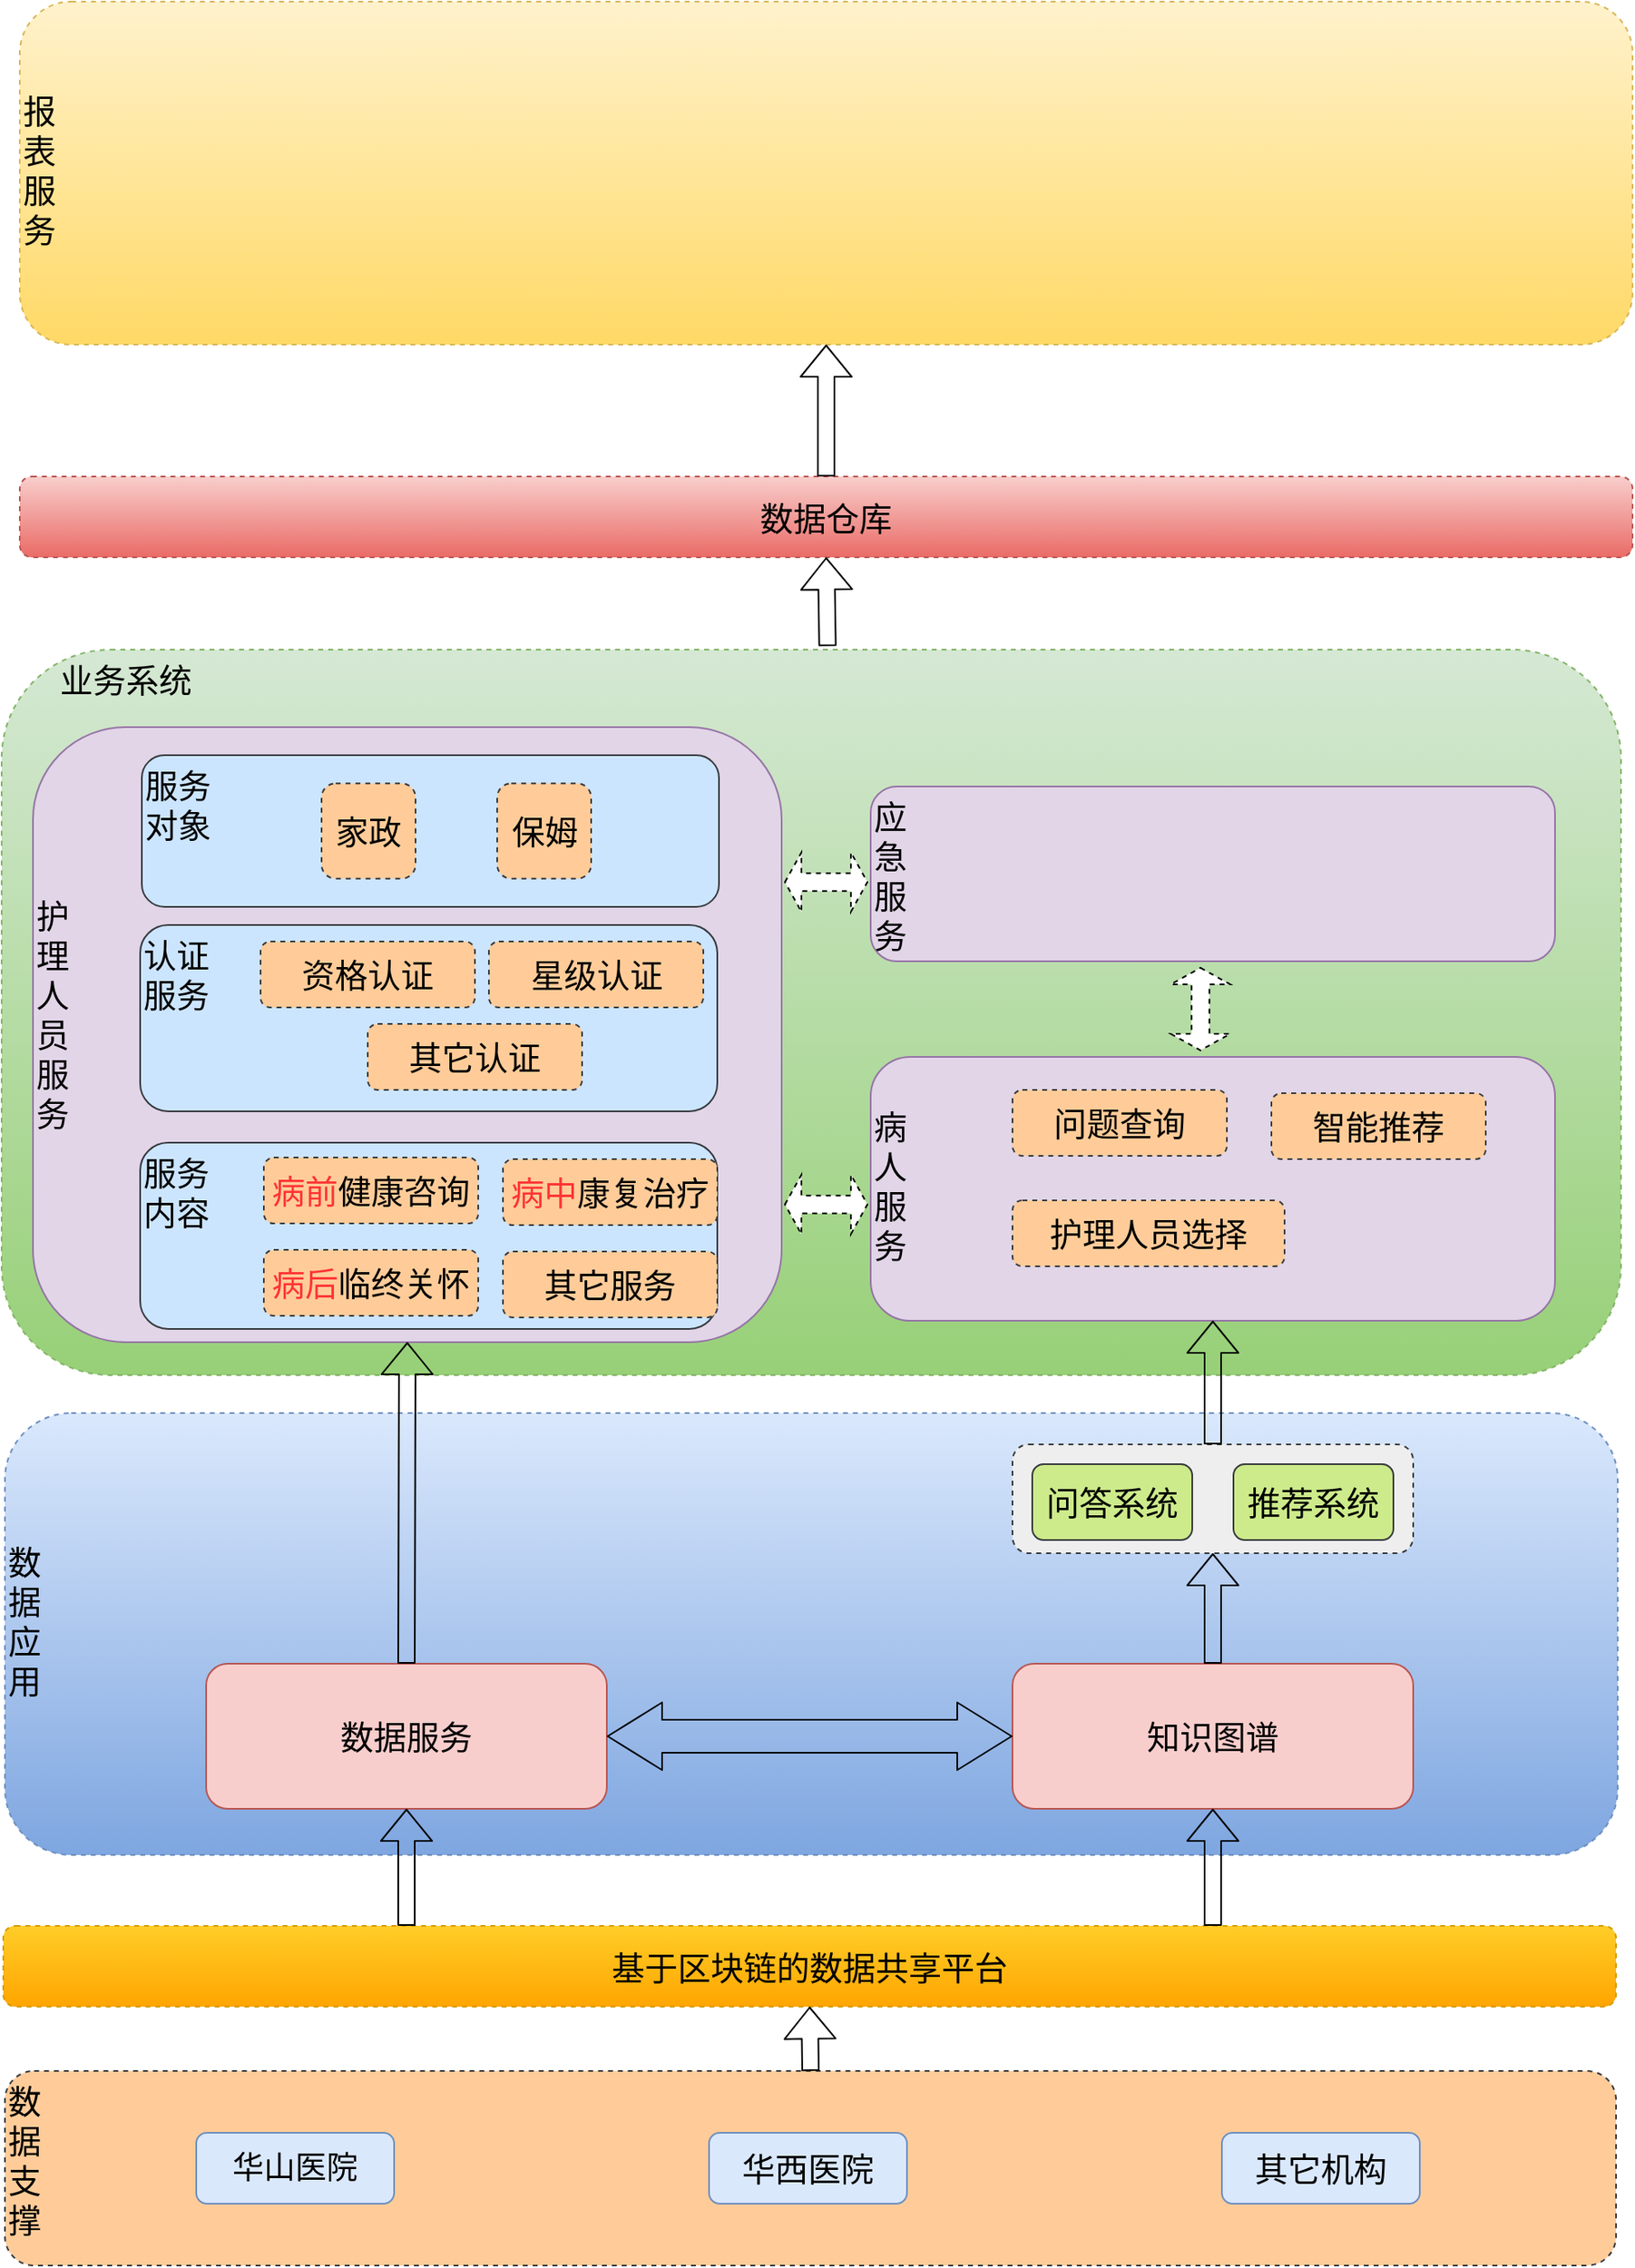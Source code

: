 <mxfile version="12.3.3" type="github" pages="1">
  <diagram name="全功能图" id="74e2e168-ea6b-b213-b513-2b3c1d86103e">
    <mxGraphModel dx="1422" dy="1629" grid="0" gridSize="10" guides="1" tooltips="1" connect="1" arrows="1" fold="1" page="1" pageScale="1" pageWidth="1100" pageHeight="850" background="#ffffff" math="0" shadow="0">
      <root>
        <mxCell id="0"/>
        <mxCell id="1" parent="0"/>
        <mxCell id="UwY7QKzZx5Q3FnEC6iz4-79" value="&amp;nbsp;&amp;nbsp;&amp;nbsp;&amp;nbsp;&amp;nbsp; 业务系统" style="rounded=1;whiteSpace=wrap;html=1;dashed=1;labelBackgroundColor=none;fontSize=20;align=left;gradientColor=#97d077;fillColor=#d5e8d4;strokeColor=#82b366;verticalAlign=top;" vertex="1" parent="1">
          <mxGeometry x="55" y="-164" width="982" height="440" as="geometry"/>
        </mxCell>
        <mxCell id="UwY7QKzZx5Q3FnEC6iz4-20" value="&lt;div&gt;&lt;br&gt;&lt;/div&gt;&lt;div&gt;&lt;br&gt;&lt;/div&gt;&lt;div&gt;&lt;br&gt;&lt;/div&gt;&lt;div&gt;数&lt;/div&gt;&lt;div&gt;据&lt;/div&gt;&lt;div&gt;应&lt;/div&gt;&lt;div&gt;用&lt;/div&gt;" style="rounded=1;whiteSpace=wrap;html=1;labelBackgroundColor=none;fontSize=20;dashed=1;fillColor=#dae8fc;strokeColor=#6c8ebf;verticalAlign=top;align=left;gradientColor=#7ea6e0;" vertex="1" parent="1">
          <mxGeometry x="57" y="299" width="978" height="268" as="geometry"/>
        </mxCell>
        <mxCell id="UwY7QKzZx5Q3FnEC6iz4-1" value="&lt;div&gt;数&lt;/div&gt;&lt;div&gt;据&lt;/div&gt;&lt;div&gt;支&lt;/div&gt;&lt;div&gt;撑&lt;/div&gt;" style="rounded=1;whiteSpace=wrap;html=1;labelBackgroundColor=none;fillColor=#ffcc99;strokeColor=#36393d;dashed=1;verticalAlign=top;align=left;fontSize=20;" vertex="1" parent="1">
          <mxGeometry x="57" y="698" width="977" height="118" as="geometry"/>
        </mxCell>
        <mxCell id="UwY7QKzZx5Q3FnEC6iz4-6" value="" style="group;fontSize=20;" vertex="1" connectable="0" parent="1">
          <mxGeometry x="173" y="735.5" width="742" height="43" as="geometry"/>
        </mxCell>
        <mxCell id="UwY7QKzZx5Q3FnEC6iz4-3" value="华山医院" style="rounded=1;whiteSpace=wrap;html=1;labelBackgroundColor=none;fontSize=19;fillColor=#dae8fc;strokeColor=#6c8ebf;" vertex="1" parent="UwY7QKzZx5Q3FnEC6iz4-6">
          <mxGeometry width="120" height="43" as="geometry"/>
        </mxCell>
        <mxCell id="UwY7QKzZx5Q3FnEC6iz4-4" value="华西医院" style="rounded=1;whiteSpace=wrap;html=1;labelBackgroundColor=none;fontSize=20;fillColor=#dae8fc;strokeColor=#6c8ebf;" vertex="1" parent="UwY7QKzZx5Q3FnEC6iz4-6">
          <mxGeometry x="311" width="120" height="43" as="geometry"/>
        </mxCell>
        <mxCell id="UwY7QKzZx5Q3FnEC6iz4-5" value="其它机构" style="rounded=1;whiteSpace=wrap;html=1;labelBackgroundColor=none;fontSize=20;fillColor=#dae8fc;strokeColor=#6c8ebf;" vertex="1" parent="UwY7QKzZx5Q3FnEC6iz4-6">
          <mxGeometry x="622" width="120" height="43" as="geometry"/>
        </mxCell>
        <mxCell id="UwY7QKzZx5Q3FnEC6iz4-7" value="&lt;font style=&quot;font-size: 20px;&quot;&gt;基于区块链的数据共享平台&lt;br style=&quot;font-size: 20px;&quot;&gt;&lt;/font&gt;" style="rounded=1;whiteSpace=wrap;html=1;labelBackgroundColor=none;fillColor=#ffcd28;strokeColor=#d79b00;fontSize=20;dashed=1;gradientColor=#ffa500;" vertex="1" parent="1">
          <mxGeometry x="56" y="610" width="978" height="49" as="geometry"/>
        </mxCell>
        <mxCell id="UwY7QKzZx5Q3FnEC6iz4-10" value="&lt;font style=&quot;font-size: 20px;&quot;&gt;数据服务&lt;/font&gt;" style="rounded=1;whiteSpace=wrap;html=1;labelBackgroundColor=none;fillColor=#f8cecc;strokeColor=#b85450;fontSize=20;" vertex="1" parent="1">
          <mxGeometry x="179" y="451" width="243" height="88" as="geometry"/>
        </mxCell>
        <mxCell id="UwY7QKzZx5Q3FnEC6iz4-11" value="知识图谱" style="rounded=1;whiteSpace=wrap;html=1;labelBackgroundColor=none;fillColor=#f8cecc;strokeColor=#b85450;fontSize=20;" vertex="1" parent="1">
          <mxGeometry x="668" y="451" width="243" height="88" as="geometry"/>
        </mxCell>
        <mxCell id="UwY7QKzZx5Q3FnEC6iz4-15" value="" style="shape=flexArrow;endArrow=classic;html=1;fontSize=20;entryX=0.5;entryY=1;entryDx=0;entryDy=0;exitX=0.25;exitY=0;exitDx=0;exitDy=0;" edge="1" parent="1" source="UwY7QKzZx5Q3FnEC6iz4-7" target="UwY7QKzZx5Q3FnEC6iz4-10">
          <mxGeometry width="50" height="50" relative="1" as="geometry">
            <mxPoint x="254" y="610" as="sourcePoint"/>
            <mxPoint x="304" y="560" as="targetPoint"/>
          </mxGeometry>
        </mxCell>
        <mxCell id="UwY7QKzZx5Q3FnEC6iz4-16" value="" style="shape=flexArrow;endArrow=classic;html=1;fontSize=20;entryX=0.5;entryY=1;entryDx=0;entryDy=0;exitX=0.75;exitY=0;exitDx=0;exitDy=0;" edge="1" parent="1" source="UwY7QKzZx5Q3FnEC6iz4-7" target="UwY7QKzZx5Q3FnEC6iz4-11">
          <mxGeometry width="50" height="50" relative="1" as="geometry">
            <mxPoint x="53" y="961" as="sourcePoint"/>
            <mxPoint x="103" y="911" as="targetPoint"/>
          </mxGeometry>
        </mxCell>
        <mxCell id="UwY7QKzZx5Q3FnEC6iz4-19" value="" style="shape=flexArrow;endArrow=classic;startArrow=classic;html=1;fontSize=20;entryX=0;entryY=0.5;entryDx=0;entryDy=0;exitX=1;exitY=0.5;exitDx=0;exitDy=0;width=20;startSize=10.67;endSize=10.67;" edge="1" parent="1" source="UwY7QKzZx5Q3FnEC6iz4-10" target="UwY7QKzZx5Q3FnEC6iz4-11">
          <mxGeometry width="50" height="50" relative="1" as="geometry">
            <mxPoint x="342" y="396" as="sourcePoint"/>
            <mxPoint x="392" y="346" as="targetPoint"/>
          </mxGeometry>
        </mxCell>
        <mxCell id="UwY7QKzZx5Q3FnEC6iz4-22" value="" style="shape=flexArrow;endArrow=classic;html=1;fontSize=20;entryX=0.5;entryY=1;entryDx=0;entryDy=0;exitX=0.5;exitY=0;exitDx=0;exitDy=0;" edge="1" parent="1" source="UwY7QKzZx5Q3FnEC6iz4-1" target="UwY7QKzZx5Q3FnEC6iz4-7">
          <mxGeometry width="50" height="50" relative="1" as="geometry">
            <mxPoint x="643.5" y="721" as="sourcePoint"/>
            <mxPoint x="644.5" y="650" as="targetPoint"/>
          </mxGeometry>
        </mxCell>
        <mxCell id="UwY7QKzZx5Q3FnEC6iz4-24" value="&lt;div&gt;&lt;br&gt;&lt;/div&gt;&lt;div&gt;&lt;br&gt;&lt;/div&gt;&lt;div&gt;&lt;br&gt;&lt;/div&gt;&lt;div&gt;&lt;br&gt;&lt;/div&gt;&lt;div&gt;护&lt;/div&gt;&lt;div&gt;理&lt;/div&gt;&lt;div&gt;人&lt;/div&gt;&lt;div&gt;员&lt;/div&gt;&lt;div&gt;服&lt;/div&gt;&lt;div&gt;务&lt;/div&gt;" style="rounded=1;whiteSpace=wrap;html=1;labelBackgroundColor=none;fillColor=#e1d5e7;strokeColor=#9673a6;fontSize=20;verticalAlign=top;align=left;" vertex="1" parent="1">
          <mxGeometry x="74" y="-117" width="454" height="373" as="geometry"/>
        </mxCell>
        <mxCell id="UwY7QKzZx5Q3FnEC6iz4-25" value="&lt;div&gt;&lt;br&gt;&lt;/div&gt;&lt;div&gt;病&lt;/div&gt;&lt;div&gt;人&lt;/div&gt;&lt;div&gt;服&lt;/div&gt;&lt;div&gt;务&lt;/div&gt;" style="rounded=1;whiteSpace=wrap;html=1;labelBackgroundColor=none;fillColor=#e1d5e7;strokeColor=#9673a6;fontSize=20;verticalAlign=top;align=left;" vertex="1" parent="1">
          <mxGeometry x="582" y="83" width="415" height="160" as="geometry"/>
        </mxCell>
        <mxCell id="UwY7QKzZx5Q3FnEC6iz4-27" value="&lt;div&gt;应&lt;/div&gt;&lt;div&gt;急&lt;/div&gt;&lt;div&gt;服&lt;/div&gt;&lt;div&gt;务&lt;/div&gt;" style="rounded=1;whiteSpace=wrap;html=1;labelBackgroundColor=none;fillColor=#e1d5e7;strokeColor=#9673a6;fontSize=20;verticalAlign=top;align=left;" vertex="1" parent="1">
          <mxGeometry x="582" y="-81" width="415" height="106" as="geometry"/>
        </mxCell>
        <mxCell id="UwY7QKzZx5Q3FnEC6iz4-37" value="" style="group;verticalAlign=bottom;align=left;" vertex="1" connectable="0" parent="1">
          <mxGeometry x="139" y="135" width="243" height="113" as="geometry"/>
        </mxCell>
        <mxCell id="UwY7QKzZx5Q3FnEC6iz4-38" value="&lt;div&gt;服务&lt;/div&gt;&lt;div&gt;内容&lt;/div&gt;" style="rounded=1;whiteSpace=wrap;html=1;labelBackgroundColor=none;fillColor=#cce5ff;strokeColor=#36393d;fontSize=20;align=left;verticalAlign=top;" vertex="1" parent="UwY7QKzZx5Q3FnEC6iz4-37">
          <mxGeometry width="350" height="113.0" as="geometry"/>
        </mxCell>
        <mxCell id="UwY7QKzZx5Q3FnEC6iz4-40" value="&lt;font color=&quot;#FF3333&quot;&gt;病后&lt;/font&gt;临终关怀" style="rounded=1;whiteSpace=wrap;html=1;dashed=1;labelBackgroundColor=none;fontSize=20;fillColor=#ffcc99;strokeColor=#36393d;" vertex="1" parent="UwY7QKzZx5Q3FnEC6iz4-37">
          <mxGeometry x="75" y="64.981" width="130" height="40" as="geometry"/>
        </mxCell>
        <mxCell id="UwY7QKzZx5Q3FnEC6iz4-78" value="&lt;font color=&quot;#FF3333&quot;&gt;病前&lt;/font&gt;健康咨询" style="rounded=1;whiteSpace=wrap;html=1;dashed=1;labelBackgroundColor=none;fontSize=20;fillColor=#ffcc99;strokeColor=#36393d;" vertex="1" parent="UwY7QKzZx5Q3FnEC6iz4-37">
          <mxGeometry x="75" y="9.038" width="130" height="40" as="geometry"/>
        </mxCell>
        <mxCell id="UwY7QKzZx5Q3FnEC6iz4-34" value="&lt;div&gt;认证&lt;/div&gt;&lt;div&gt;服务&lt;/div&gt;" style="rounded=1;whiteSpace=wrap;html=1;labelBackgroundColor=none;fillColor=#cce5ff;strokeColor=#36393d;fontSize=20;align=left;verticalAlign=top;" vertex="1" parent="1">
          <mxGeometry x="139" y="3" width="350" height="113" as="geometry"/>
        </mxCell>
        <mxCell id="UwY7QKzZx5Q3FnEC6iz4-35" value="资格认证" style="rounded=1;whiteSpace=wrap;html=1;dashed=1;labelBackgroundColor=none;fontSize=20;fillColor=#ffcc99;strokeColor=#36393d;" vertex="1" parent="1">
          <mxGeometry x="212" y="13" width="130" height="40" as="geometry"/>
        </mxCell>
        <mxCell id="UwY7QKzZx5Q3FnEC6iz4-36" value="星级认证" style="rounded=1;whiteSpace=wrap;html=1;dashed=1;labelBackgroundColor=none;fontSize=20;fillColor=#ffcc99;strokeColor=#36393d;" vertex="1" parent="1">
          <mxGeometry x="350.5" y="13" width="130" height="40" as="geometry"/>
        </mxCell>
        <mxCell id="UwY7QKzZx5Q3FnEC6iz4-41" value="其它认证" style="rounded=1;whiteSpace=wrap;html=1;dashed=1;labelBackgroundColor=none;fontSize=20;fillColor=#ffcc99;strokeColor=#36393d;" vertex="1" parent="1">
          <mxGeometry x="277" y="63" width="130" height="40" as="geometry"/>
        </mxCell>
        <mxCell id="UwY7QKzZx5Q3FnEC6iz4-30" value="家政" style="rounded=1;whiteSpace=wrap;html=1;dashed=1;labelBackgroundColor=none;fontSize=20;fillColor=#ffcc99;strokeColor=#36393d;" vertex="1" parent="1">
          <mxGeometry x="260.5" y="-82.5" width="90" height="27" as="geometry"/>
        </mxCell>
        <mxCell id="UwY7QKzZx5Q3FnEC6iz4-43" value="&lt;div align=&quot;left&quot;&gt;服务&lt;/div&gt;&lt;div align=&quot;left&quot;&gt;对象&lt;/div&gt;" style="rounded=1;whiteSpace=wrap;html=1;labelBackgroundColor=none;fillColor=#cce5ff;strokeColor=#36393d;fontSize=20;align=left;verticalAlign=top;" vertex="1" parent="1">
          <mxGeometry x="140" y="-100" width="350" height="92" as="geometry"/>
        </mxCell>
        <mxCell id="UwY7QKzZx5Q3FnEC6iz4-44" value="家政" style="rounded=1;whiteSpace=wrap;html=1;dashed=1;labelBackgroundColor=none;fontSize=20;fillColor=#ffcc99;strokeColor=#36393d;" vertex="1" parent="1">
          <mxGeometry x="249" y="-82.884" width="57" height="57.767" as="geometry"/>
        </mxCell>
        <mxCell id="UwY7QKzZx5Q3FnEC6iz4-45" value="保姆" style="rounded=1;whiteSpace=wrap;html=1;dashed=1;labelBackgroundColor=none;fontSize=20;fillColor=#ffcc99;strokeColor=#36393d;" vertex="1" parent="1">
          <mxGeometry x="355.5" y="-82.884" width="57" height="57.767" as="geometry"/>
        </mxCell>
        <mxCell id="UwY7QKzZx5Q3FnEC6iz4-47" value="" style="shape=flexArrow;endArrow=classic;html=1;fontSize=20;entryX=0.5;entryY=1;entryDx=0;entryDy=0;exitX=0.5;exitY=0;exitDx=0;exitDy=0;" edge="1" parent="1" source="UwY7QKzZx5Q3FnEC6iz4-10" target="UwY7QKzZx5Q3FnEC6iz4-24">
          <mxGeometry width="50" height="50" relative="1" as="geometry">
            <mxPoint x="193" y="349" as="sourcePoint"/>
            <mxPoint x="243" y="299" as="targetPoint"/>
          </mxGeometry>
        </mxCell>
        <mxCell id="UwY7QKzZx5Q3FnEC6iz4-58" value="" style="shape=flexArrow;endArrow=classic;html=1;fontSize=20;entryX=0.5;entryY=1;entryDx=0;entryDy=0;exitX=0.5;exitY=0;exitDx=0;exitDy=0;" edge="1" parent="1" source="UwY7QKzZx5Q3FnEC6iz4-11" target="UwY7QKzZx5Q3FnEC6iz4-57">
          <mxGeometry width="50" height="50" relative="1" as="geometry">
            <mxPoint x="833.5" y="602.5" as="sourcePoint"/>
            <mxPoint x="833.5" y="531.5" as="targetPoint"/>
          </mxGeometry>
        </mxCell>
        <mxCell id="UwY7QKzZx5Q3FnEC6iz4-59" value="" style="group" vertex="1" connectable="0" parent="1">
          <mxGeometry x="668" y="318" width="243" height="66" as="geometry"/>
        </mxCell>
        <mxCell id="UwY7QKzZx5Q3FnEC6iz4-57" value="" style="rounded=1;whiteSpace=wrap;html=1;labelBackgroundColor=none;fillColor=#eeeeee;strokeColor=#36393d;fontSize=20;dashed=1;" vertex="1" parent="UwY7QKzZx5Q3FnEC6iz4-59">
          <mxGeometry width="243" height="66" as="geometry"/>
        </mxCell>
        <mxCell id="UwY7QKzZx5Q3FnEC6iz4-12" value="问答系统" style="rounded=1;whiteSpace=wrap;html=1;labelBackgroundColor=none;fillColor=#cdeb8b;strokeColor=#36393d;fontSize=20;" vertex="1" parent="UwY7QKzZx5Q3FnEC6iz4-59">
          <mxGeometry x="12" y="12" width="97" height="46" as="geometry"/>
        </mxCell>
        <mxCell id="UwY7QKzZx5Q3FnEC6iz4-13" value="推荐系统" style="rounded=1;whiteSpace=wrap;html=1;labelBackgroundColor=none;fillColor=#cdeb8b;strokeColor=#36393d;fontSize=20;" vertex="1" parent="UwY7QKzZx5Q3FnEC6iz4-59">
          <mxGeometry x="134" y="12" width="97" height="46" as="geometry"/>
        </mxCell>
        <mxCell id="UwY7QKzZx5Q3FnEC6iz4-62" value="" style="shape=flexArrow;endArrow=classic;html=1;fontSize=20;entryX=0.5;entryY=1;entryDx=0;entryDy=0;exitX=0.5;exitY=0;exitDx=0;exitDy=0;" edge="1" parent="1" source="UwY7QKzZx5Q3FnEC6iz4-57" target="UwY7QKzZx5Q3FnEC6iz4-25">
          <mxGeometry width="50" height="50" relative="1" as="geometry">
            <mxPoint x="941.5" y="451" as="sourcePoint"/>
            <mxPoint x="941.5" y="384" as="targetPoint"/>
          </mxGeometry>
        </mxCell>
        <mxCell id="UwY7QKzZx5Q3FnEC6iz4-68" value="" style="shape=doubleArrow;whiteSpace=wrap;html=1;dashed=1;labelBackgroundColor=none;fontSize=20;align=left;" vertex="1" parent="1">
          <mxGeometry x="530" y="154.5" width="50" height="36" as="geometry"/>
        </mxCell>
        <mxCell id="UwY7QKzZx5Q3FnEC6iz4-69" value="" style="shape=doubleArrow;whiteSpace=wrap;html=1;dashed=1;labelBackgroundColor=none;fontSize=20;align=left;" vertex="1" parent="1">
          <mxGeometry x="530" y="-41" width="50" height="36" as="geometry"/>
        </mxCell>
        <mxCell id="UwY7QKzZx5Q3FnEC6iz4-70" value="问题查询" style="rounded=1;whiteSpace=wrap;html=1;dashed=1;labelBackgroundColor=none;fontSize=20;fillColor=#ffcc99;strokeColor=#36393d;" vertex="1" parent="1">
          <mxGeometry x="668" y="102.981" width="130" height="40" as="geometry"/>
        </mxCell>
        <mxCell id="UwY7QKzZx5Q3FnEC6iz4-71" value="护理人员选择" style="rounded=1;whiteSpace=wrap;html=1;dashed=1;labelBackgroundColor=none;fontSize=20;fillColor=#ffcc99;strokeColor=#36393d;" vertex="1" parent="1">
          <mxGeometry x="668" y="170" width="165" height="40" as="geometry"/>
        </mxCell>
        <mxCell id="UwY7QKzZx5Q3FnEC6iz4-76" value="智能推荐" style="rounded=1;whiteSpace=wrap;html=1;dashed=1;labelBackgroundColor=none;fontSize=20;fillColor=#ffcc99;strokeColor=#36393d;" vertex="1" parent="1">
          <mxGeometry x="825" y="104.981" width="130" height="40" as="geometry"/>
        </mxCell>
        <mxCell id="UwY7QKzZx5Q3FnEC6iz4-46" value="其它服务" style="rounded=1;whiteSpace=wrap;html=1;dashed=1;labelBackgroundColor=none;fontSize=20;fillColor=#ffcc99;strokeColor=#36393d;" vertex="1" parent="1">
          <mxGeometry x="359" y="200.981" width="130" height="40" as="geometry"/>
        </mxCell>
        <mxCell id="UwY7QKzZx5Q3FnEC6iz4-39" value="&lt;font color=&quot;#FF3333&quot;&gt;病中&lt;/font&gt;康复治疗" style="rounded=1;whiteSpace=wrap;html=1;dashed=1;labelBackgroundColor=none;fontSize=20;fillColor=#ffcc99;strokeColor=#36393d;" vertex="1" parent="1">
          <mxGeometry x="359" y="145.038" width="130" height="40" as="geometry"/>
        </mxCell>
        <mxCell id="UwY7QKzZx5Q3FnEC6iz4-81" value="数据仓库" style="rounded=1;whiteSpace=wrap;html=1;labelBackgroundColor=none;fillColor=#f8cecc;strokeColor=#b85450;fontSize=20;dashed=1;gradientColor=#ea6b66;" vertex="1" parent="1">
          <mxGeometry x="66" y="-269" width="978" height="49" as="geometry"/>
        </mxCell>
        <mxCell id="UwY7QKzZx5Q3FnEC6iz4-85" value="&lt;div&gt;&lt;br&gt;&lt;/div&gt;&lt;div&gt;&lt;br&gt;&lt;/div&gt;&lt;div&gt;报&lt;/div&gt;&lt;div&gt;表&lt;/div&gt;&lt;div&gt;服&lt;/div&gt;&lt;div&gt;务&lt;/div&gt;" style="rounded=1;whiteSpace=wrap;html=1;labelBackgroundColor=none;fillColor=#fff2cc;strokeColor=#d6b656;fontSize=20;dashed=1;gradientColor=#ffd966;verticalAlign=top;align=left;" vertex="1" parent="1">
          <mxGeometry x="66" y="-557" width="978" height="208" as="geometry"/>
        </mxCell>
        <mxCell id="UwY7QKzZx5Q3FnEC6iz4-83" value="" style="shape=flexArrow;endArrow=classic;html=1;fontSize=20;exitX=0.51;exitY=-0.005;exitDx=0;exitDy=0;entryX=0.5;entryY=1;entryDx=0;entryDy=0;exitPerimeter=0;" edge="1" parent="1" source="UwY7QKzZx5Q3FnEC6iz4-79" target="UwY7QKzZx5Q3FnEC6iz4-81">
          <mxGeometry width="50" height="50" relative="1" as="geometry">
            <mxPoint x="549" y="-145" as="sourcePoint"/>
            <mxPoint x="558" y="-210" as="targetPoint"/>
          </mxGeometry>
        </mxCell>
        <mxCell id="UwY7QKzZx5Q3FnEC6iz4-87" value="" style="shape=flexArrow;endArrow=classic;html=1;fontSize=20;exitX=0.5;exitY=0;exitDx=0;exitDy=0;entryX=0.5;entryY=1;entryDx=0;entryDy=0;" edge="1" parent="1" source="UwY7QKzZx5Q3FnEC6iz4-81" target="UwY7QKzZx5Q3FnEC6iz4-85">
          <mxGeometry width="50" height="50" relative="1" as="geometry">
            <mxPoint x="554.82" y="-282.2" as="sourcePoint"/>
            <mxPoint x="554" y="-336" as="targetPoint"/>
          </mxGeometry>
        </mxCell>
        <mxCell id="UwY7QKzZx5Q3FnEC6iz4-88" value="" style="shape=doubleArrow;whiteSpace=wrap;html=1;dashed=1;labelBackgroundColor=none;fontSize=20;align=left;direction=south;" vertex="1" parent="1">
          <mxGeometry x="764" y="29" width="36" height="50" as="geometry"/>
        </mxCell>
      </root>
    </mxGraphModel>
  </diagram>
</mxfile>

